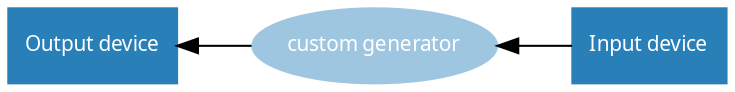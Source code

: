 /* vim: set et sw=4 sts=4: */

digraph {
    graph [rankdir=RL];
    edge [arrowhead=normal, style=solid];

    /* Devices */
    node [shape=rect, style=filled, color="#2980b9", fontname=Sans, fontcolor="#ffffff", fontsize=10];

    output [label="Output device"]
    input [label="Input device"]

    /* functions */
    node [shape=oval, style=filled, color="#9ec6e0", fontcolor="#ffffff"];

    gen [label="custom generator"]

    input -> gen -> output;
}
